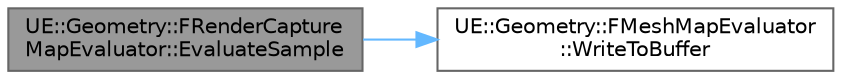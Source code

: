 digraph "UE::Geometry::FRenderCaptureMapEvaluator::EvaluateSample"
{
 // INTERACTIVE_SVG=YES
 // LATEX_PDF_SIZE
  bgcolor="transparent";
  edge [fontname=Helvetica,fontsize=10,labelfontname=Helvetica,labelfontsize=10];
  node [fontname=Helvetica,fontsize=10,shape=box,height=0.2,width=0.4];
  rankdir="LR";
  Node1 [id="Node000001",label="UE::Geometry::FRenderCapture\lMapEvaluator::EvaluateSample",height=0.2,width=0.4,color="gray40", fillcolor="grey60", style="filled", fontcolor="black",tooltip=" "];
  Node1 -> Node2 [id="edge1_Node000001_Node000002",color="steelblue1",style="solid",tooltip=" "];
  Node2 [id="Node000002",label="UE::Geometry::FMeshMapEvaluator\l::WriteToBuffer",height=0.2,width=0.4,color="grey40", fillcolor="white", style="filled",URL="$dc/dc5/classUE_1_1Geometry_1_1FMeshMapEvaluator.html#a8ff2e233c8c68cae911364c13dd65827",tooltip="Write float data to a float buffer and increment."];
}
